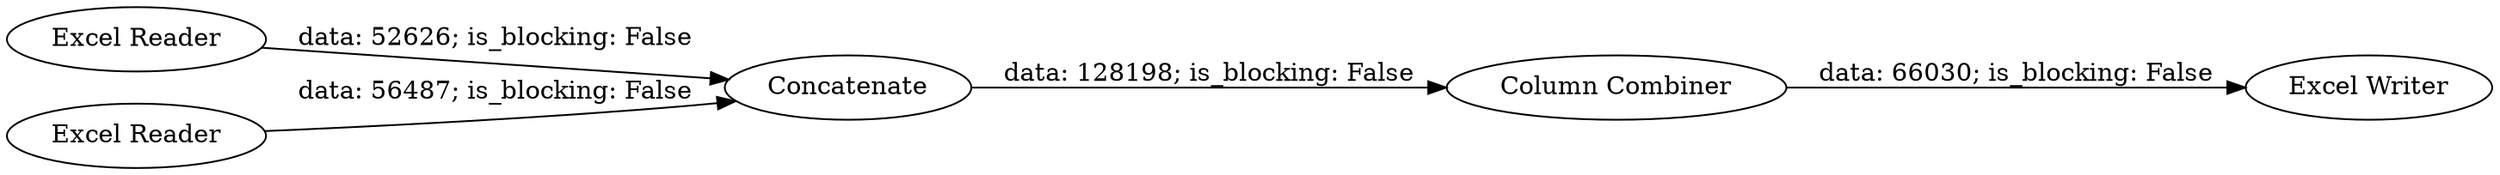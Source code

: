 digraph {
	"7702496475278493876_12" [label="Excel Reader"]
	"7702496475278493876_13" [label="Excel Reader"]
	"7702496475278493876_16" [label=Concatenate]
	"7702496475278493876_17" [label="Column Combiner"]
	"7702496475278493876_18" [label="Excel Writer"]
	"7702496475278493876_17" -> "7702496475278493876_18" [label="data: 66030; is_blocking: False"]
	"7702496475278493876_13" -> "7702496475278493876_16" [label="data: 56487; is_blocking: False"]
	"7702496475278493876_16" -> "7702496475278493876_17" [label="data: 128198; is_blocking: False"]
	"7702496475278493876_12" -> "7702496475278493876_16" [label="data: 52626; is_blocking: False"]
	rankdir=LR
}
